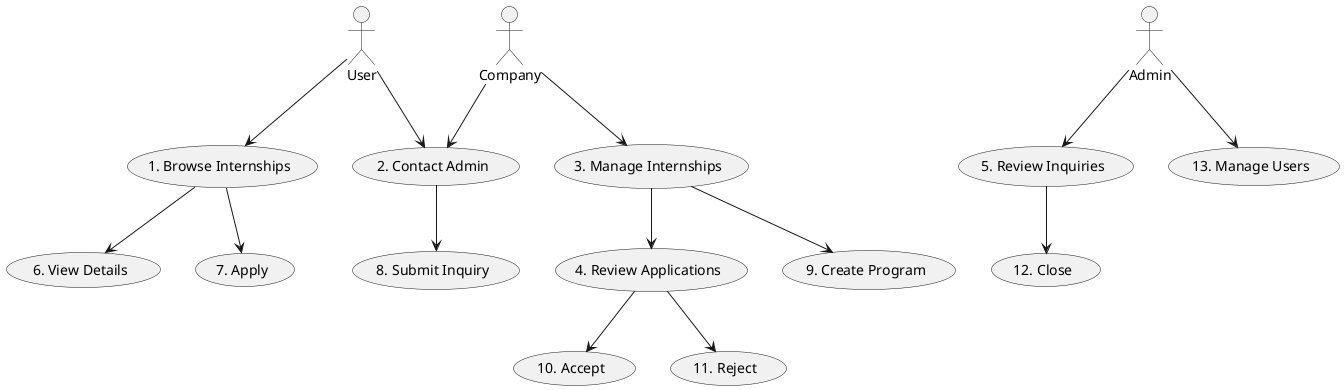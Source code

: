 @startuml usecase
(1. Browse Internships)
(2. Contact Admin)
(3. Manage Internships)
(4. Review Applications)
(5. Review Inquiries)
(6. View Details)
(7. Apply)
(8. Submit Inquiry)
(9. Create Program)
(10. Accept)
(11. Reject)
(12. Close)
(13. Manage Users)

User --> (1. Browse Internships)
User --> (2. Contact Admin)
Admin --> (5. Review Inquiries)
Admin --> (13. Manage Users)
Company --> (3. Manage Internships)
Company --> (2. Contact Admin)

(1. Browse Internships) --> (6. View Details)
(1. Browse Internships) --> (7. Apply)

(2. Contact Admin) --> (8. Submit Inquiry)

(3. Manage Internships) --> (9. Create Program)
(3. Manage Internships) --> (4. Review Applications)

(4. Review Applications) --> (10. Accept)
(4. Review Applications) --> (11. Reject)

(5. Review Inquiries) --> (12. Close)

@enduml
